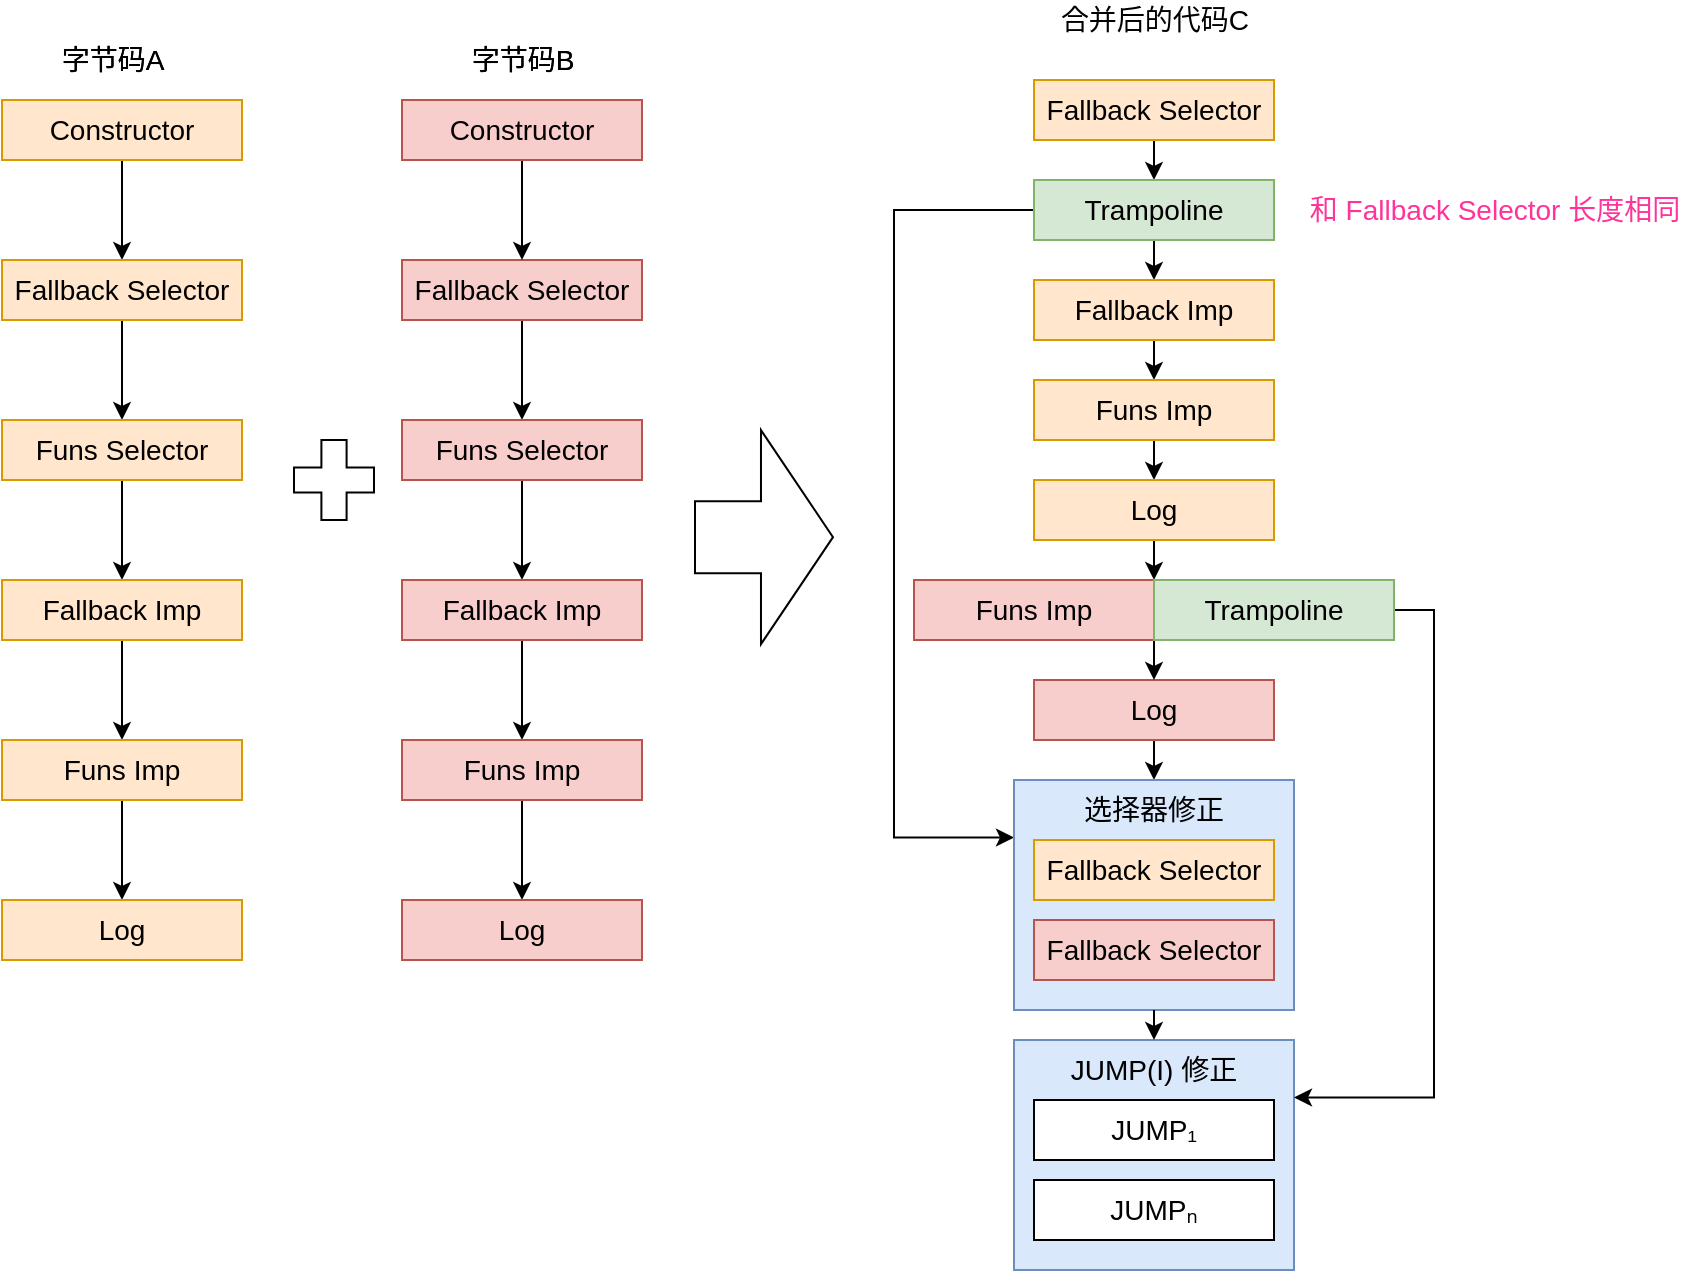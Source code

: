 <mxfile version="15.9.6" type="device"><diagram id="2fyL43NKQQHXqygBofCq" name="Page-1"><mxGraphModel dx="577" dy="304" grid="1" gridSize="10" guides="1" tooltips="1" connect="1" arrows="1" fold="1" page="1" pageScale="1" pageWidth="827" pageHeight="1169" math="0" shadow="0"><root><mxCell id="0"/><mxCell id="1" parent="0"/><mxCell id="tsRmhcMRpc6d3bRKjwOG-117" style="edgeStyle=orthogonalEdgeStyle;rounded=0;orthogonalLoop=1;jettySize=auto;html=1;exitX=0.5;exitY=1;exitDx=0;exitDy=0;entryX=0.5;entryY=0;entryDx=0;entryDy=0;fontSize=14;" edge="1" parent="1" source="TRVkS-ynWubLZNXaAM0p-1" target="TRVkS-ynWubLZNXaAM0p-2"><mxGeometry relative="1" as="geometry"/></mxCell><mxCell id="TRVkS-ynWubLZNXaAM0p-1" value="&lt;font style=&quot;font-size: 14px&quot;&gt;Constructor&lt;/font&gt;" style="rounded=0;whiteSpace=wrap;html=1;fillColor=#ffe6cc;strokeColor=#d79b00;" parent="1" vertex="1"><mxGeometry x="94" y="80" width="120" height="30" as="geometry"/></mxCell><mxCell id="tsRmhcMRpc6d3bRKjwOG-118" style="edgeStyle=orthogonalEdgeStyle;rounded=0;orthogonalLoop=1;jettySize=auto;html=1;exitX=0.5;exitY=1;exitDx=0;exitDy=0;entryX=0.5;entryY=0;entryDx=0;entryDy=0;fontSize=14;" edge="1" parent="1" source="TRVkS-ynWubLZNXaAM0p-2" target="TRVkS-ynWubLZNXaAM0p-3"><mxGeometry relative="1" as="geometry"/></mxCell><mxCell id="TRVkS-ynWubLZNXaAM0p-2" value="&lt;font style=&quot;font-size: 14px&quot;&gt;Fallback Selector&lt;/font&gt;" style="rounded=0;whiteSpace=wrap;html=1;fillColor=#ffe6cc;strokeColor=#d79b00;" parent="1" vertex="1"><mxGeometry x="94" y="160" width="120" height="30" as="geometry"/></mxCell><mxCell id="tsRmhcMRpc6d3bRKjwOG-119" style="edgeStyle=orthogonalEdgeStyle;rounded=0;orthogonalLoop=1;jettySize=auto;html=1;exitX=0.5;exitY=1;exitDx=0;exitDy=0;entryX=0.5;entryY=0;entryDx=0;entryDy=0;fontSize=14;" edge="1" parent="1" source="TRVkS-ynWubLZNXaAM0p-3" target="TRVkS-ynWubLZNXaAM0p-4"><mxGeometry relative="1" as="geometry"/></mxCell><mxCell id="TRVkS-ynWubLZNXaAM0p-3" value="&lt;font style=&quot;font-size: 14px&quot;&gt;Funs Selector&lt;/font&gt;" style="rounded=0;whiteSpace=wrap;html=1;fillColor=#ffe6cc;strokeColor=#d79b00;" parent="1" vertex="1"><mxGeometry x="94" y="240" width="120" height="30" as="geometry"/></mxCell><mxCell id="tsRmhcMRpc6d3bRKjwOG-120" style="edgeStyle=orthogonalEdgeStyle;rounded=0;orthogonalLoop=1;jettySize=auto;html=1;exitX=0.5;exitY=1;exitDx=0;exitDy=0;entryX=0.5;entryY=0;entryDx=0;entryDy=0;fontSize=14;" edge="1" parent="1" source="TRVkS-ynWubLZNXaAM0p-4" target="TRVkS-ynWubLZNXaAM0p-5"><mxGeometry relative="1" as="geometry"/></mxCell><mxCell id="TRVkS-ynWubLZNXaAM0p-4" value="&lt;font style=&quot;font-size: 14px&quot;&gt;Fallback Imp&lt;/font&gt;" style="rounded=0;whiteSpace=wrap;html=1;fillColor=#ffe6cc;strokeColor=#d79b00;" parent="1" vertex="1"><mxGeometry x="94" y="320" width="120" height="30" as="geometry"/></mxCell><mxCell id="tsRmhcMRpc6d3bRKjwOG-121" style="edgeStyle=orthogonalEdgeStyle;rounded=0;orthogonalLoop=1;jettySize=auto;html=1;exitX=0.5;exitY=1;exitDx=0;exitDy=0;entryX=0.5;entryY=0;entryDx=0;entryDy=0;fontSize=14;" edge="1" parent="1" source="TRVkS-ynWubLZNXaAM0p-5" target="TRVkS-ynWubLZNXaAM0p-6"><mxGeometry relative="1" as="geometry"/></mxCell><mxCell id="TRVkS-ynWubLZNXaAM0p-5" value="&lt;font style=&quot;font-size: 14px&quot;&gt;Funs Imp&lt;/font&gt;" style="rounded=0;whiteSpace=wrap;html=1;fillColor=#ffe6cc;strokeColor=#d79b00;" parent="1" vertex="1"><mxGeometry x="94" y="400" width="120" height="30" as="geometry"/></mxCell><mxCell id="TRVkS-ynWubLZNXaAM0p-6" value="&lt;font style=&quot;font-size: 14px&quot;&gt;Log&lt;/font&gt;" style="rounded=0;whiteSpace=wrap;html=1;fillColor=#ffe6cc;strokeColor=#d79b00;" parent="1" vertex="1"><mxGeometry x="94" y="480" width="120" height="30" as="geometry"/></mxCell><mxCell id="tsRmhcMRpc6d3bRKjwOG-1" value="&lt;font style=&quot;font-size: 14px&quot;&gt;Constructor&lt;/font&gt;" style="rounded=0;whiteSpace=wrap;html=1;fillColor=#f8cecc;strokeColor=#b85450;" vertex="1" parent="1"><mxGeometry x="294" y="80" width="120" height="30" as="geometry"/></mxCell><mxCell id="tsRmhcMRpc6d3bRKjwOG-123" style="edgeStyle=orthogonalEdgeStyle;rounded=0;orthogonalLoop=1;jettySize=auto;html=1;exitX=0.5;exitY=1;exitDx=0;exitDy=0;entryX=0.5;entryY=0;entryDx=0;entryDy=0;fontSize=14;" edge="1" parent="1" source="tsRmhcMRpc6d3bRKjwOG-2" target="tsRmhcMRpc6d3bRKjwOG-3"><mxGeometry relative="1" as="geometry"/></mxCell><mxCell id="tsRmhcMRpc6d3bRKjwOG-2" value="&lt;font style=&quot;font-size: 14px&quot;&gt;Fallback Selector&lt;/font&gt;" style="rounded=0;whiteSpace=wrap;html=1;fillColor=#f8cecc;strokeColor=#b85450;" vertex="1" parent="1"><mxGeometry x="294" y="160" width="120" height="30" as="geometry"/></mxCell><mxCell id="tsRmhcMRpc6d3bRKjwOG-124" style="edgeStyle=orthogonalEdgeStyle;rounded=0;orthogonalLoop=1;jettySize=auto;html=1;exitX=0.5;exitY=1;exitDx=0;exitDy=0;entryX=0.5;entryY=0;entryDx=0;entryDy=0;fontSize=14;" edge="1" parent="1" source="tsRmhcMRpc6d3bRKjwOG-3" target="tsRmhcMRpc6d3bRKjwOG-4"><mxGeometry relative="1" as="geometry"/></mxCell><mxCell id="tsRmhcMRpc6d3bRKjwOG-3" value="&lt;font style=&quot;font-size: 14px&quot;&gt;Funs Selector&lt;/font&gt;" style="rounded=0;whiteSpace=wrap;html=1;fillColor=#f8cecc;strokeColor=#b85450;" vertex="1" parent="1"><mxGeometry x="294" y="240" width="120" height="30" as="geometry"/></mxCell><mxCell id="tsRmhcMRpc6d3bRKjwOG-125" style="edgeStyle=orthogonalEdgeStyle;rounded=0;orthogonalLoop=1;jettySize=auto;html=1;exitX=0.5;exitY=1;exitDx=0;exitDy=0;entryX=0.5;entryY=0;entryDx=0;entryDy=0;fontSize=14;" edge="1" parent="1" source="tsRmhcMRpc6d3bRKjwOG-4" target="tsRmhcMRpc6d3bRKjwOG-5"><mxGeometry relative="1" as="geometry"/></mxCell><mxCell id="tsRmhcMRpc6d3bRKjwOG-4" value="&lt;font style=&quot;font-size: 14px&quot;&gt;Fallback Imp&lt;/font&gt;" style="rounded=0;whiteSpace=wrap;html=1;fillColor=#f8cecc;strokeColor=#b85450;" vertex="1" parent="1"><mxGeometry x="294" y="320" width="120" height="30" as="geometry"/></mxCell><mxCell id="tsRmhcMRpc6d3bRKjwOG-126" style="edgeStyle=orthogonalEdgeStyle;rounded=0;orthogonalLoop=1;jettySize=auto;html=1;exitX=0.5;exitY=1;exitDx=0;exitDy=0;entryX=0.5;entryY=0;entryDx=0;entryDy=0;fontSize=14;" edge="1" parent="1" source="tsRmhcMRpc6d3bRKjwOG-5" target="tsRmhcMRpc6d3bRKjwOG-6"><mxGeometry relative="1" as="geometry"/></mxCell><mxCell id="tsRmhcMRpc6d3bRKjwOG-5" value="&lt;font style=&quot;font-size: 14px&quot;&gt;Funs Imp&lt;/font&gt;" style="rounded=0;whiteSpace=wrap;html=1;fillColor=#f8cecc;strokeColor=#b85450;" vertex="1" parent="1"><mxGeometry x="294" y="400" width="120" height="30" as="geometry"/></mxCell><mxCell id="tsRmhcMRpc6d3bRKjwOG-6" value="&lt;font style=&quot;font-size: 14px&quot;&gt;Log&lt;/font&gt;" style="rounded=0;whiteSpace=wrap;html=1;fillColor=#f8cecc;strokeColor=#b85450;" vertex="1" parent="1"><mxGeometry x="294" y="480" width="120" height="30" as="geometry"/></mxCell><mxCell id="tsRmhcMRpc6d3bRKjwOG-122" style="edgeStyle=orthogonalEdgeStyle;rounded=0;orthogonalLoop=1;jettySize=auto;html=1;exitX=0.5;exitY=1;exitDx=0;exitDy=0;entryX=0.5;entryY=0;entryDx=0;entryDy=0;fontSize=14;" edge="1" parent="1" source="tsRmhcMRpc6d3bRKjwOG-14" target="tsRmhcMRpc6d3bRKjwOG-2"><mxGeometry relative="1" as="geometry"/></mxCell><mxCell id="tsRmhcMRpc6d3bRKjwOG-14" value="&lt;font style=&quot;font-size: 14px&quot;&gt;Constructor&lt;/font&gt;" style="rounded=0;whiteSpace=wrap;html=1;fillColor=#f8cecc;strokeColor=#b85450;" vertex="1" parent="1"><mxGeometry x="294" y="80" width="120" height="30" as="geometry"/></mxCell><mxCell id="tsRmhcMRpc6d3bRKjwOG-7" value="字节码A" style="text;html=1;align=center;verticalAlign=middle;resizable=0;points=[];autosize=1;strokeColor=none;fillColor=none;fontSize=14;" vertex="1" parent="1"><mxGeometry x="114" y="50" width="70" height="20" as="geometry"/></mxCell><mxCell id="tsRmhcMRpc6d3bRKjwOG-8" value="字节码B" style="text;html=1;align=center;verticalAlign=middle;resizable=0;points=[];autosize=1;strokeColor=none;fillColor=none;fontSize=14;" vertex="1" parent="1"><mxGeometry x="319" y="50" width="70" height="20" as="geometry"/></mxCell><mxCell id="tsRmhcMRpc6d3bRKjwOG-19" value="字节码A" style="text;html=1;align=center;verticalAlign=middle;resizable=0;points=[];autosize=1;strokeColor=none;fillColor=none;fontSize=14;" vertex="1" parent="1"><mxGeometry x="114" y="50" width="70" height="20" as="geometry"/></mxCell><mxCell id="tsRmhcMRpc6d3bRKjwOG-20" value="字节码B" style="text;html=1;align=center;verticalAlign=middle;resizable=0;points=[];autosize=1;strokeColor=none;fillColor=none;fontSize=14;" vertex="1" parent="1"><mxGeometry x="319" y="50" width="70" height="20" as="geometry"/></mxCell><mxCell id="tsRmhcMRpc6d3bRKjwOG-22" value="" style="shape=flexArrow;endArrow=classic;html=1;rounded=0;fontSize=14;endWidth=70;endSize=11.67;width=36;" edge="1" parent="1"><mxGeometry width="50" height="50" relative="1" as="geometry"><mxPoint x="440" y="298.57" as="sourcePoint"/><mxPoint x="510" y="298.57" as="targetPoint"/></mxGeometry></mxCell><mxCell id="tsRmhcMRpc6d3bRKjwOG-128" style="edgeStyle=orthogonalEdgeStyle;rounded=0;orthogonalLoop=1;jettySize=auto;html=1;exitX=0.5;exitY=1;exitDx=0;exitDy=0;entryX=0.5;entryY=0;entryDx=0;entryDy=0;fontSize=14;" edge="1" parent="1" source="tsRmhcMRpc6d3bRKjwOG-129" target="tsRmhcMRpc6d3bRKjwOG-131"><mxGeometry relative="1" as="geometry"/></mxCell><mxCell id="tsRmhcMRpc6d3bRKjwOG-129" value="&lt;font style=&quot;font-size: 14px&quot;&gt;Fallback Selector&lt;/font&gt;" style="rounded=0;whiteSpace=wrap;html=1;fillColor=#ffe6cc;strokeColor=#d79b00;" vertex="1" parent="1"><mxGeometry x="610" y="70" width="120" height="30" as="geometry"/></mxCell><mxCell id="tsRmhcMRpc6d3bRKjwOG-130" style="edgeStyle=orthogonalEdgeStyle;rounded=0;orthogonalLoop=1;jettySize=auto;html=1;exitX=0.5;exitY=1;exitDx=0;exitDy=0;entryX=0.5;entryY=0;entryDx=0;entryDy=0;fontSize=14;" edge="1" parent="1" source="tsRmhcMRpc6d3bRKjwOG-131" target="tsRmhcMRpc6d3bRKjwOG-133"><mxGeometry relative="1" as="geometry"/></mxCell><mxCell id="tsRmhcMRpc6d3bRKjwOG-200" style="edgeStyle=orthogonalEdgeStyle;rounded=0;orthogonalLoop=1;jettySize=auto;html=1;exitX=0;exitY=0.5;exitDx=0;exitDy=0;entryX=0;entryY=0.25;entryDx=0;entryDy=0;fontFamily=Helvetica;fontSize=14;fontColor=default;" edge="1" parent="1" source="tsRmhcMRpc6d3bRKjwOG-131" target="tsRmhcMRpc6d3bRKjwOG-152"><mxGeometry relative="1" as="geometry"><Array as="points"><mxPoint x="540" y="135"/><mxPoint x="540" y="449"/></Array></mxGeometry></mxCell><mxCell id="tsRmhcMRpc6d3bRKjwOG-131" value="&lt;font style=&quot;font-size: 14px&quot;&gt;Trampoline&lt;/font&gt;" style="rounded=0;whiteSpace=wrap;html=1;fillColor=#d5e8d4;strokeColor=#82b366;" vertex="1" parent="1"><mxGeometry x="610" y="120" width="120" height="30" as="geometry"/></mxCell><mxCell id="tsRmhcMRpc6d3bRKjwOG-132" style="edgeStyle=orthogonalEdgeStyle;rounded=0;orthogonalLoop=1;jettySize=auto;html=1;exitX=0.5;exitY=1;exitDx=0;exitDy=0;entryX=0.5;entryY=0;entryDx=0;entryDy=0;fontSize=14;" edge="1" parent="1" source="tsRmhcMRpc6d3bRKjwOG-133" target="tsRmhcMRpc6d3bRKjwOG-135"><mxGeometry relative="1" as="geometry"/></mxCell><mxCell id="tsRmhcMRpc6d3bRKjwOG-133" value="&lt;font style=&quot;font-size: 14px&quot;&gt;Fallback Imp&lt;/font&gt;" style="rounded=0;whiteSpace=wrap;html=1;fillColor=#ffe6cc;strokeColor=#d79b00;" vertex="1" parent="1"><mxGeometry x="610" y="170" width="120" height="30" as="geometry"/></mxCell><mxCell id="tsRmhcMRpc6d3bRKjwOG-134" style="edgeStyle=orthogonalEdgeStyle;rounded=0;orthogonalLoop=1;jettySize=auto;html=1;exitX=0.5;exitY=1;exitDx=0;exitDy=0;entryX=0.5;entryY=0;entryDx=0;entryDy=0;fontSize=14;" edge="1" parent="1" source="tsRmhcMRpc6d3bRKjwOG-135" target="tsRmhcMRpc6d3bRKjwOG-136"><mxGeometry relative="1" as="geometry"/></mxCell><mxCell id="tsRmhcMRpc6d3bRKjwOG-135" value="&lt;font style=&quot;font-size: 14px&quot;&gt;Funs Imp&lt;/font&gt;" style="rounded=0;whiteSpace=wrap;html=1;fillColor=#ffe6cc;strokeColor=#d79b00;" vertex="1" parent="1"><mxGeometry x="610" y="220" width="120" height="30" as="geometry"/></mxCell><mxCell id="tsRmhcMRpc6d3bRKjwOG-166" style="edgeStyle=orthogonalEdgeStyle;rounded=0;orthogonalLoop=1;jettySize=auto;html=1;exitX=0.5;exitY=1;exitDx=0;exitDy=0;entryX=0;entryY=0;entryDx=0;entryDy=0;fontFamily=Helvetica;fontSize=14;fontColor=default;" edge="1" parent="1" source="tsRmhcMRpc6d3bRKjwOG-136" target="tsRmhcMRpc6d3bRKjwOG-165"><mxGeometry relative="1" as="geometry"/></mxCell><mxCell id="tsRmhcMRpc6d3bRKjwOG-136" value="&lt;font style=&quot;font-size: 14px&quot;&gt;Log&lt;/font&gt;" style="rounded=0;whiteSpace=wrap;html=1;fillColor=#ffe6cc;strokeColor=#d79b00;" vertex="1" parent="1"><mxGeometry x="610" y="270" width="120" height="30" as="geometry"/></mxCell><mxCell id="tsRmhcMRpc6d3bRKjwOG-138" value="&lt;font style=&quot;font-size: 14px&quot;&gt;Funs Imp&lt;/font&gt;" style="rounded=0;whiteSpace=wrap;html=1;fillColor=#f8cecc;strokeColor=#b85450;" vertex="1" parent="1"><mxGeometry x="550" y="320" width="120" height="30" as="geometry"/></mxCell><mxCell id="tsRmhcMRpc6d3bRKjwOG-164" style="edgeStyle=orthogonalEdgeStyle;rounded=0;orthogonalLoop=1;jettySize=auto;html=1;exitX=0.5;exitY=1;exitDx=0;exitDy=0;entryX=0.5;entryY=0;entryDx=0;entryDy=0;fontFamily=Helvetica;fontSize=14;fontColor=default;" edge="1" parent="1" source="tsRmhcMRpc6d3bRKjwOG-139" target="tsRmhcMRpc6d3bRKjwOG-154"><mxGeometry relative="1" as="geometry"/></mxCell><mxCell id="tsRmhcMRpc6d3bRKjwOG-139" value="&lt;font style=&quot;font-size: 14px&quot;&gt;Log&lt;/font&gt;" style="rounded=0;whiteSpace=wrap;html=1;fillColor=#f8cecc;strokeColor=#b85450;" vertex="1" parent="1"><mxGeometry x="610" y="370" width="120" height="30" as="geometry"/></mxCell><mxCell id="tsRmhcMRpc6d3bRKjwOG-159" value="" style="group" vertex="1" connectable="0" parent="1"><mxGeometry x="600" y="420" width="140" height="115" as="geometry"/></mxCell><mxCell id="tsRmhcMRpc6d3bRKjwOG-152" value="" style="rounded=0;whiteSpace=wrap;html=1;fontSize=14;fillColor=#dae8fc;strokeColor=#6c8ebf;" vertex="1" parent="tsRmhcMRpc6d3bRKjwOG-159"><mxGeometry width="140" height="115" as="geometry"/></mxCell><mxCell id="tsRmhcMRpc6d3bRKjwOG-150" value="&lt;font style=&quot;font-size: 14px&quot;&gt;Fallback Selector&lt;/font&gt;" style="rounded=0;whiteSpace=wrap;html=1;fillColor=#ffe6cc;strokeColor=#d79b00;" vertex="1" parent="tsRmhcMRpc6d3bRKjwOG-159"><mxGeometry x="10" y="30" width="120" height="30" as="geometry"/></mxCell><mxCell id="tsRmhcMRpc6d3bRKjwOG-151" value="&lt;font style=&quot;font-size: 14px&quot;&gt;Fallback Selector&lt;/font&gt;" style="rounded=0;whiteSpace=wrap;html=1;fillColor=#f8cecc;strokeColor=#b85450;" vertex="1" parent="tsRmhcMRpc6d3bRKjwOG-159"><mxGeometry x="10" y="70" width="120" height="30" as="geometry"/></mxCell><mxCell id="tsRmhcMRpc6d3bRKjwOG-154" value="选择器修正" style="text;html=1;strokeColor=none;fillColor=none;align=center;verticalAlign=middle;whiteSpace=wrap;rounded=0;fontSize=14;" vertex="1" parent="tsRmhcMRpc6d3bRKjwOG-159"><mxGeometry x="30" width="80" height="30" as="geometry"/></mxCell><mxCell id="tsRmhcMRpc6d3bRKjwOG-160" value="" style="group" vertex="1" connectable="0" parent="1"><mxGeometry x="600" y="550" width="140" height="115" as="geometry"/></mxCell><mxCell id="tsRmhcMRpc6d3bRKjwOG-155" value="" style="rounded=0;whiteSpace=wrap;html=1;fontSize=14;fillColor=#dae8fc;strokeColor=#6c8ebf;" vertex="1" parent="tsRmhcMRpc6d3bRKjwOG-160"><mxGeometry width="140" height="115" as="geometry"/></mxCell><mxCell id="tsRmhcMRpc6d3bRKjwOG-156" value="&lt;span style=&quot;font-size: 14px&quot;&gt;JUMP₁&lt;/span&gt;" style="rounded=0;whiteSpace=wrap;html=1;" vertex="1" parent="tsRmhcMRpc6d3bRKjwOG-160"><mxGeometry x="10" y="30" width="120" height="30" as="geometry"/></mxCell><mxCell id="tsRmhcMRpc6d3bRKjwOG-157" value="&lt;span style=&quot;font-size: 14px&quot;&gt;JUMPₙ&lt;/span&gt;" style="rounded=0;whiteSpace=wrap;html=1;" vertex="1" parent="tsRmhcMRpc6d3bRKjwOG-160"><mxGeometry x="10" y="70" width="120" height="30" as="geometry"/></mxCell><mxCell id="tsRmhcMRpc6d3bRKjwOG-158" value="JUMP(I)&amp;nbsp;修正" style="text;html=1;strokeColor=none;fillColor=none;align=center;verticalAlign=middle;whiteSpace=wrap;rounded=0;fontSize=14;" vertex="1" parent="tsRmhcMRpc6d3bRKjwOG-160"><mxGeometry x="25" width="90" height="30" as="geometry"/></mxCell><mxCell id="tsRmhcMRpc6d3bRKjwOG-161" value="合并后的代码C" style="text;html=1;align=center;verticalAlign=middle;resizable=0;points=[];autosize=1;strokeColor=none;fillColor=none;fontSize=14;" vertex="1" parent="1"><mxGeometry x="615" y="30" width="110" height="20" as="geometry"/></mxCell><mxCell id="tsRmhcMRpc6d3bRKjwOG-163" style="edgeStyle=orthogonalEdgeStyle;rounded=0;orthogonalLoop=1;jettySize=auto;html=1;exitX=0.5;exitY=1;exitDx=0;exitDy=0;entryX=0.5;entryY=0;entryDx=0;entryDy=0;fontFamily=Helvetica;fontSize=14;fontColor=default;" edge="1" parent="1" source="tsRmhcMRpc6d3bRKjwOG-152" target="tsRmhcMRpc6d3bRKjwOG-158"><mxGeometry relative="1" as="geometry"/></mxCell><mxCell id="tsRmhcMRpc6d3bRKjwOG-192" style="edgeStyle=orthogonalEdgeStyle;rounded=0;orthogonalLoop=1;jettySize=auto;html=1;exitX=0;exitY=1;exitDx=0;exitDy=0;entryX=0.5;entryY=0;entryDx=0;entryDy=0;fontFamily=Helvetica;fontSize=14;fontColor=default;" edge="1" parent="1" source="tsRmhcMRpc6d3bRKjwOG-165" target="tsRmhcMRpc6d3bRKjwOG-139"><mxGeometry relative="1" as="geometry"/></mxCell><mxCell id="tsRmhcMRpc6d3bRKjwOG-199" style="edgeStyle=orthogonalEdgeStyle;rounded=0;orthogonalLoop=1;jettySize=auto;html=1;exitX=1;exitY=0.25;exitDx=0;exitDy=0;entryX=1;entryY=0.25;entryDx=0;entryDy=0;fontFamily=Helvetica;fontSize=14;fontColor=default;exitPerimeter=0;" edge="1" parent="1" source="tsRmhcMRpc6d3bRKjwOG-165" target="tsRmhcMRpc6d3bRKjwOG-155"><mxGeometry relative="1" as="geometry"><Array as="points"><mxPoint x="790" y="335"/><mxPoint x="810" y="335"/><mxPoint x="810" y="579"/></Array></mxGeometry></mxCell><mxCell id="tsRmhcMRpc6d3bRKjwOG-165" value="&lt;font style=&quot;font-size: 14px&quot;&gt;Trampoline&lt;/font&gt;" style="rounded=0;whiteSpace=wrap;html=1;fillColor=#d5e8d4;strokeColor=#82b366;" vertex="1" parent="1"><mxGeometry x="670" y="320" width="120" height="30" as="geometry"/></mxCell><mxCell id="tsRmhcMRpc6d3bRKjwOG-193" value="" style="shape=cross;whiteSpace=wrap;html=1;fontFamily=Helvetica;fontSize=14;fontColor=default;fillColor=none;gradientColor=none;size=0.315;" vertex="1" parent="1"><mxGeometry x="240" y="250" width="40" height="40" as="geometry"/></mxCell><mxCell id="tsRmhcMRpc6d3bRKjwOG-201" value="和&amp;nbsp;Fallback&amp;nbsp;Selector&amp;nbsp;长度相同" style="text;html=1;align=center;verticalAlign=middle;resizable=0;points=[];autosize=1;strokeColor=none;fillColor=none;fontSize=14;fontFamily=Helvetica;fontColor=#FF3399;fontStyle=0" vertex="1" parent="1"><mxGeometry x="740" y="125" width="200" height="20" as="geometry"/></mxCell></root></mxGraphModel></diagram></mxfile>